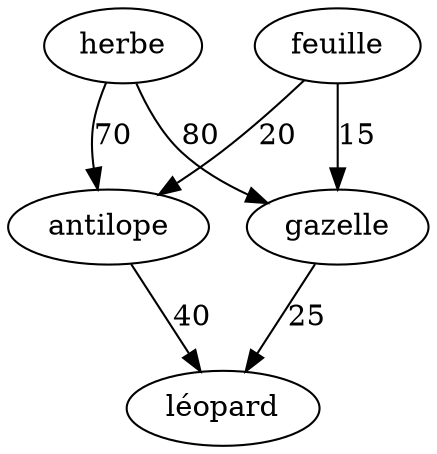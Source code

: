 digraph mongraphe {
antilope -> léopard [label="40"];
gazelle -> léopard [label="25"];
herbe -> antilope [label="70"];
feuille -> antilope [label="20"];
herbe -> gazelle [label="80"];
feuille -> gazelle [label="15"];
}
